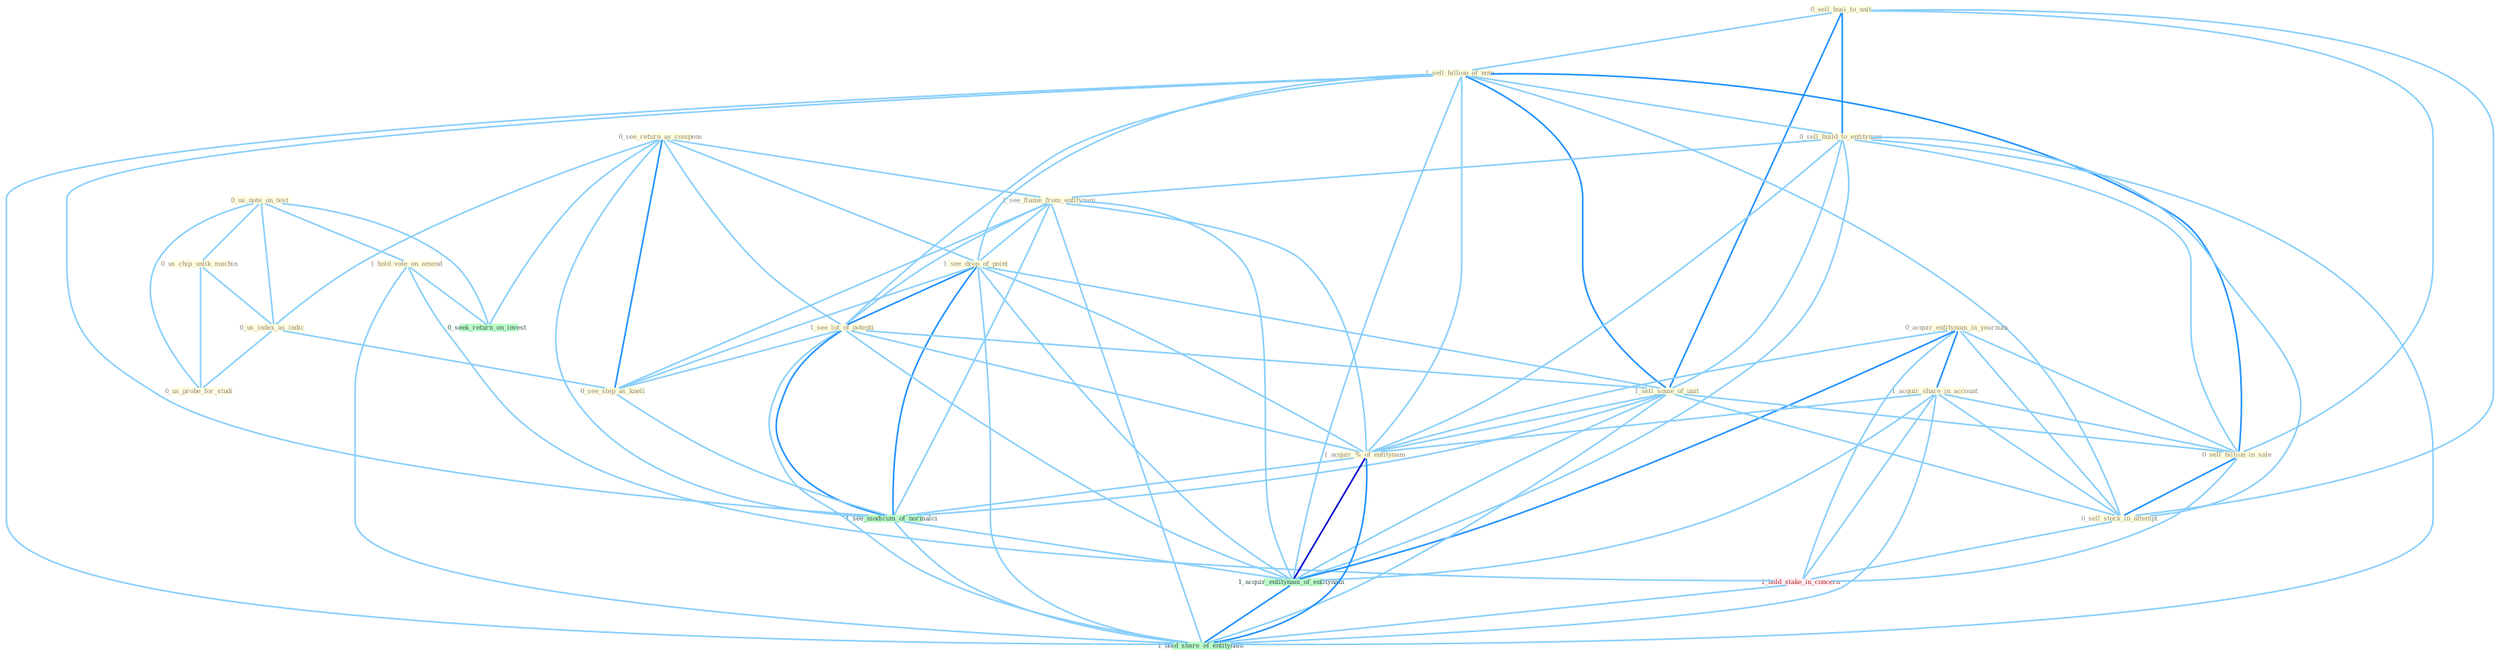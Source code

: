 Graph G{ 
    node
    [shape=polygon,style=filled,width=.5,height=.06,color="#BDFCC9",fixedsize=true,fontsize=4,
    fontcolor="#2f4f4f"];
    {node
    [color="#ffffe0", fontcolor="#8b7d6b"] "0_us_note_on_test " "1_hold_vote_on_amend " "0_sell_busi_to_unit " "0_us_chip_unlik_machin " "0_see_return_as_compens " "1_sell_billion_of_note " "0_sell_build_to_entitynam " "1_see_flame_from_entitynam " "1_see_drop_of_point " "0_acquir_entitynam_in_yearnum " "0_us_index_as_indic " "1_acquir_share_in_account " "1_see_lot_of_potenti " "1_sell_some_of_unit " "0_see_step_as_knell " "0_sell_billion_in_sale " "0_sell_stock_in_attempt " "0_us_probe_for_studi " "1_acquir_%_of_entitynam "}
{node [color="#fff0f5", fontcolor="#b22222"] "1_hold_stake_in_concern "}
edge [color="#B0E2FF"];

	"0_us_note_on_test " -- "1_hold_vote_on_amend " [w="1", color="#87cefa" ];
	"0_us_note_on_test " -- "0_us_chip_unlik_machin " [w="1", color="#87cefa" ];
	"0_us_note_on_test " -- "0_us_index_as_indic " [w="1", color="#87cefa" ];
	"0_us_note_on_test " -- "0_us_probe_for_studi " [w="1", color="#87cefa" ];
	"0_us_note_on_test " -- "0_seek_return_on_invest " [w="1", color="#87cefa" ];
	"1_hold_vote_on_amend " -- "1_hold_stake_in_concern " [w="1", color="#87cefa" ];
	"1_hold_vote_on_amend " -- "0_seek_return_on_invest " [w="1", color="#87cefa" ];
	"1_hold_vote_on_amend " -- "1_hold_share_of_entitynam " [w="1", color="#87cefa" ];
	"0_sell_busi_to_unit " -- "1_sell_billion_of_note " [w="1", color="#87cefa" ];
	"0_sell_busi_to_unit " -- "0_sell_build_to_entitynam " [w="2", color="#1e90ff" , len=0.8];
	"0_sell_busi_to_unit " -- "1_sell_some_of_unit " [w="2", color="#1e90ff" , len=0.8];
	"0_sell_busi_to_unit " -- "0_sell_billion_in_sale " [w="1", color="#87cefa" ];
	"0_sell_busi_to_unit " -- "0_sell_stock_in_attempt " [w="1", color="#87cefa" ];
	"0_us_chip_unlik_machin " -- "0_us_index_as_indic " [w="1", color="#87cefa" ];
	"0_us_chip_unlik_machin " -- "0_us_probe_for_studi " [w="1", color="#87cefa" ];
	"0_see_return_as_compens " -- "1_see_flame_from_entitynam " [w="1", color="#87cefa" ];
	"0_see_return_as_compens " -- "1_see_drop_of_point " [w="1", color="#87cefa" ];
	"0_see_return_as_compens " -- "0_us_index_as_indic " [w="1", color="#87cefa" ];
	"0_see_return_as_compens " -- "1_see_lot_of_potenti " [w="1", color="#87cefa" ];
	"0_see_return_as_compens " -- "0_see_step_as_knell " [w="2", color="#1e90ff" , len=0.8];
	"0_see_return_as_compens " -- "0_seek_return_on_invest " [w="1", color="#87cefa" ];
	"0_see_return_as_compens " -- "1_see_modicum_of_normalci " [w="1", color="#87cefa" ];
	"1_sell_billion_of_note " -- "0_sell_build_to_entitynam " [w="1", color="#87cefa" ];
	"1_sell_billion_of_note " -- "1_see_drop_of_point " [w="1", color="#87cefa" ];
	"1_sell_billion_of_note " -- "1_see_lot_of_potenti " [w="1", color="#87cefa" ];
	"1_sell_billion_of_note " -- "1_sell_some_of_unit " [w="2", color="#1e90ff" , len=0.8];
	"1_sell_billion_of_note " -- "0_sell_billion_in_sale " [w="2", color="#1e90ff" , len=0.8];
	"1_sell_billion_of_note " -- "0_sell_stock_in_attempt " [w="1", color="#87cefa" ];
	"1_sell_billion_of_note " -- "1_acquir_%_of_entitynam " [w="1", color="#87cefa" ];
	"1_sell_billion_of_note " -- "1_see_modicum_of_normalci " [w="1", color="#87cefa" ];
	"1_sell_billion_of_note " -- "1_acquir_entitynam_of_entitynam " [w="1", color="#87cefa" ];
	"1_sell_billion_of_note " -- "1_hold_share_of_entitynam " [w="1", color="#87cefa" ];
	"0_sell_build_to_entitynam " -- "1_see_flame_from_entitynam " [w="1", color="#87cefa" ];
	"0_sell_build_to_entitynam " -- "1_sell_some_of_unit " [w="1", color="#87cefa" ];
	"0_sell_build_to_entitynam " -- "0_sell_billion_in_sale " [w="1", color="#87cefa" ];
	"0_sell_build_to_entitynam " -- "0_sell_stock_in_attempt " [w="1", color="#87cefa" ];
	"0_sell_build_to_entitynam " -- "1_acquir_%_of_entitynam " [w="1", color="#87cefa" ];
	"0_sell_build_to_entitynam " -- "1_acquir_entitynam_of_entitynam " [w="1", color="#87cefa" ];
	"0_sell_build_to_entitynam " -- "1_hold_share_of_entitynam " [w="1", color="#87cefa" ];
	"1_see_flame_from_entitynam " -- "1_see_drop_of_point " [w="1", color="#87cefa" ];
	"1_see_flame_from_entitynam " -- "1_see_lot_of_potenti " [w="1", color="#87cefa" ];
	"1_see_flame_from_entitynam " -- "0_see_step_as_knell " [w="1", color="#87cefa" ];
	"1_see_flame_from_entitynam " -- "1_acquir_%_of_entitynam " [w="1", color="#87cefa" ];
	"1_see_flame_from_entitynam " -- "1_see_modicum_of_normalci " [w="1", color="#87cefa" ];
	"1_see_flame_from_entitynam " -- "1_acquir_entitynam_of_entitynam " [w="1", color="#87cefa" ];
	"1_see_flame_from_entitynam " -- "1_hold_share_of_entitynam " [w="1", color="#87cefa" ];
	"1_see_drop_of_point " -- "1_see_lot_of_potenti " [w="2", color="#1e90ff" , len=0.8];
	"1_see_drop_of_point " -- "1_sell_some_of_unit " [w="1", color="#87cefa" ];
	"1_see_drop_of_point " -- "0_see_step_as_knell " [w="1", color="#87cefa" ];
	"1_see_drop_of_point " -- "1_acquir_%_of_entitynam " [w="1", color="#87cefa" ];
	"1_see_drop_of_point " -- "1_see_modicum_of_normalci " [w="2", color="#1e90ff" , len=0.8];
	"1_see_drop_of_point " -- "1_acquir_entitynam_of_entitynam " [w="1", color="#87cefa" ];
	"1_see_drop_of_point " -- "1_hold_share_of_entitynam " [w="1", color="#87cefa" ];
	"0_acquir_entitynam_in_yearnum " -- "1_acquir_share_in_account " [w="2", color="#1e90ff" , len=0.8];
	"0_acquir_entitynam_in_yearnum " -- "0_sell_billion_in_sale " [w="1", color="#87cefa" ];
	"0_acquir_entitynam_in_yearnum " -- "0_sell_stock_in_attempt " [w="1", color="#87cefa" ];
	"0_acquir_entitynam_in_yearnum " -- "1_acquir_%_of_entitynam " [w="1", color="#87cefa" ];
	"0_acquir_entitynam_in_yearnum " -- "1_hold_stake_in_concern " [w="1", color="#87cefa" ];
	"0_acquir_entitynam_in_yearnum " -- "1_acquir_entitynam_of_entitynam " [w="2", color="#1e90ff" , len=0.8];
	"0_us_index_as_indic " -- "0_see_step_as_knell " [w="1", color="#87cefa" ];
	"0_us_index_as_indic " -- "0_us_probe_for_studi " [w="1", color="#87cefa" ];
	"1_acquir_share_in_account " -- "0_sell_billion_in_sale " [w="1", color="#87cefa" ];
	"1_acquir_share_in_account " -- "0_sell_stock_in_attempt " [w="1", color="#87cefa" ];
	"1_acquir_share_in_account " -- "1_acquir_%_of_entitynam " [w="1", color="#87cefa" ];
	"1_acquir_share_in_account " -- "1_hold_stake_in_concern " [w="1", color="#87cefa" ];
	"1_acquir_share_in_account " -- "1_acquir_entitynam_of_entitynam " [w="1", color="#87cefa" ];
	"1_acquir_share_in_account " -- "1_hold_share_of_entitynam " [w="1", color="#87cefa" ];
	"1_see_lot_of_potenti " -- "1_sell_some_of_unit " [w="1", color="#87cefa" ];
	"1_see_lot_of_potenti " -- "0_see_step_as_knell " [w="1", color="#87cefa" ];
	"1_see_lot_of_potenti " -- "1_acquir_%_of_entitynam " [w="1", color="#87cefa" ];
	"1_see_lot_of_potenti " -- "1_see_modicum_of_normalci " [w="2", color="#1e90ff" , len=0.8];
	"1_see_lot_of_potenti " -- "1_acquir_entitynam_of_entitynam " [w="1", color="#87cefa" ];
	"1_see_lot_of_potenti " -- "1_hold_share_of_entitynam " [w="1", color="#87cefa" ];
	"1_sell_some_of_unit " -- "0_sell_billion_in_sale " [w="1", color="#87cefa" ];
	"1_sell_some_of_unit " -- "0_sell_stock_in_attempt " [w="1", color="#87cefa" ];
	"1_sell_some_of_unit " -- "1_acquir_%_of_entitynam " [w="1", color="#87cefa" ];
	"1_sell_some_of_unit " -- "1_see_modicum_of_normalci " [w="1", color="#87cefa" ];
	"1_sell_some_of_unit " -- "1_acquir_entitynam_of_entitynam " [w="1", color="#87cefa" ];
	"1_sell_some_of_unit " -- "1_hold_share_of_entitynam " [w="1", color="#87cefa" ];
	"0_see_step_as_knell " -- "1_see_modicum_of_normalci " [w="1", color="#87cefa" ];
	"0_sell_billion_in_sale " -- "0_sell_stock_in_attempt " [w="2", color="#1e90ff" , len=0.8];
	"0_sell_billion_in_sale " -- "1_hold_stake_in_concern " [w="1", color="#87cefa" ];
	"0_sell_stock_in_attempt " -- "1_hold_stake_in_concern " [w="1", color="#87cefa" ];
	"1_acquir_%_of_entitynam " -- "1_see_modicum_of_normalci " [w="1", color="#87cefa" ];
	"1_acquir_%_of_entitynam " -- "1_acquir_entitynam_of_entitynam " [w="3", color="#0000cd" , len=0.6];
	"1_acquir_%_of_entitynam " -- "1_hold_share_of_entitynam " [w="2", color="#1e90ff" , len=0.8];
	"1_hold_stake_in_concern " -- "1_hold_share_of_entitynam " [w="1", color="#87cefa" ];
	"1_see_modicum_of_normalci " -- "1_acquir_entitynam_of_entitynam " [w="1", color="#87cefa" ];
	"1_see_modicum_of_normalci " -- "1_hold_share_of_entitynam " [w="1", color="#87cefa" ];
	"1_acquir_entitynam_of_entitynam " -- "1_hold_share_of_entitynam " [w="2", color="#1e90ff" , len=0.8];
}